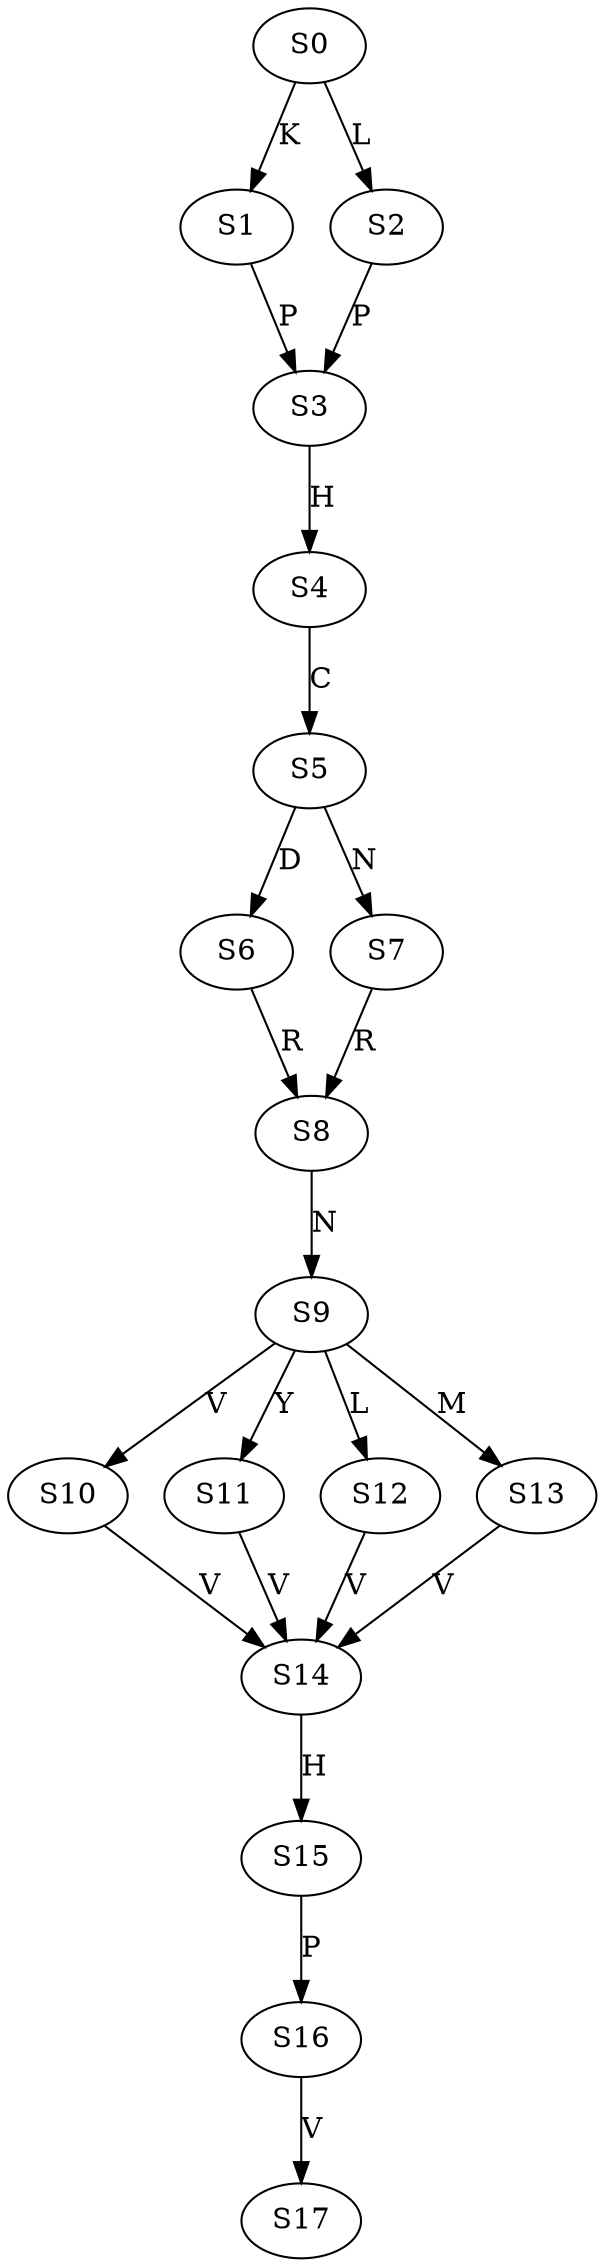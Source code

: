 strict digraph  {
	S0 -> S1 [ label = K ];
	S0 -> S2 [ label = L ];
	S1 -> S3 [ label = P ];
	S2 -> S3 [ label = P ];
	S3 -> S4 [ label = H ];
	S4 -> S5 [ label = C ];
	S5 -> S6 [ label = D ];
	S5 -> S7 [ label = N ];
	S6 -> S8 [ label = R ];
	S7 -> S8 [ label = R ];
	S8 -> S9 [ label = N ];
	S9 -> S10 [ label = V ];
	S9 -> S11 [ label = Y ];
	S9 -> S12 [ label = L ];
	S9 -> S13 [ label = M ];
	S10 -> S14 [ label = V ];
	S11 -> S14 [ label = V ];
	S12 -> S14 [ label = V ];
	S13 -> S14 [ label = V ];
	S14 -> S15 [ label = H ];
	S15 -> S16 [ label = P ];
	S16 -> S17 [ label = V ];
}
